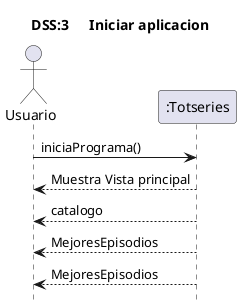 @startuml
title	DSS:3	Iniciar aplicacion

hide	footbox

actor	Usuario	as	user
participant ":Totseries" as TotSeries

user	->	TotSeries:iniciaPrograma()
TotSeries --> user :Muestra Vista principal
TotSeries --> user :catalogo
TotSeries --> user :MejoresEpisodios
TotSeries --> user :MejoresEpisodios
@enduml
